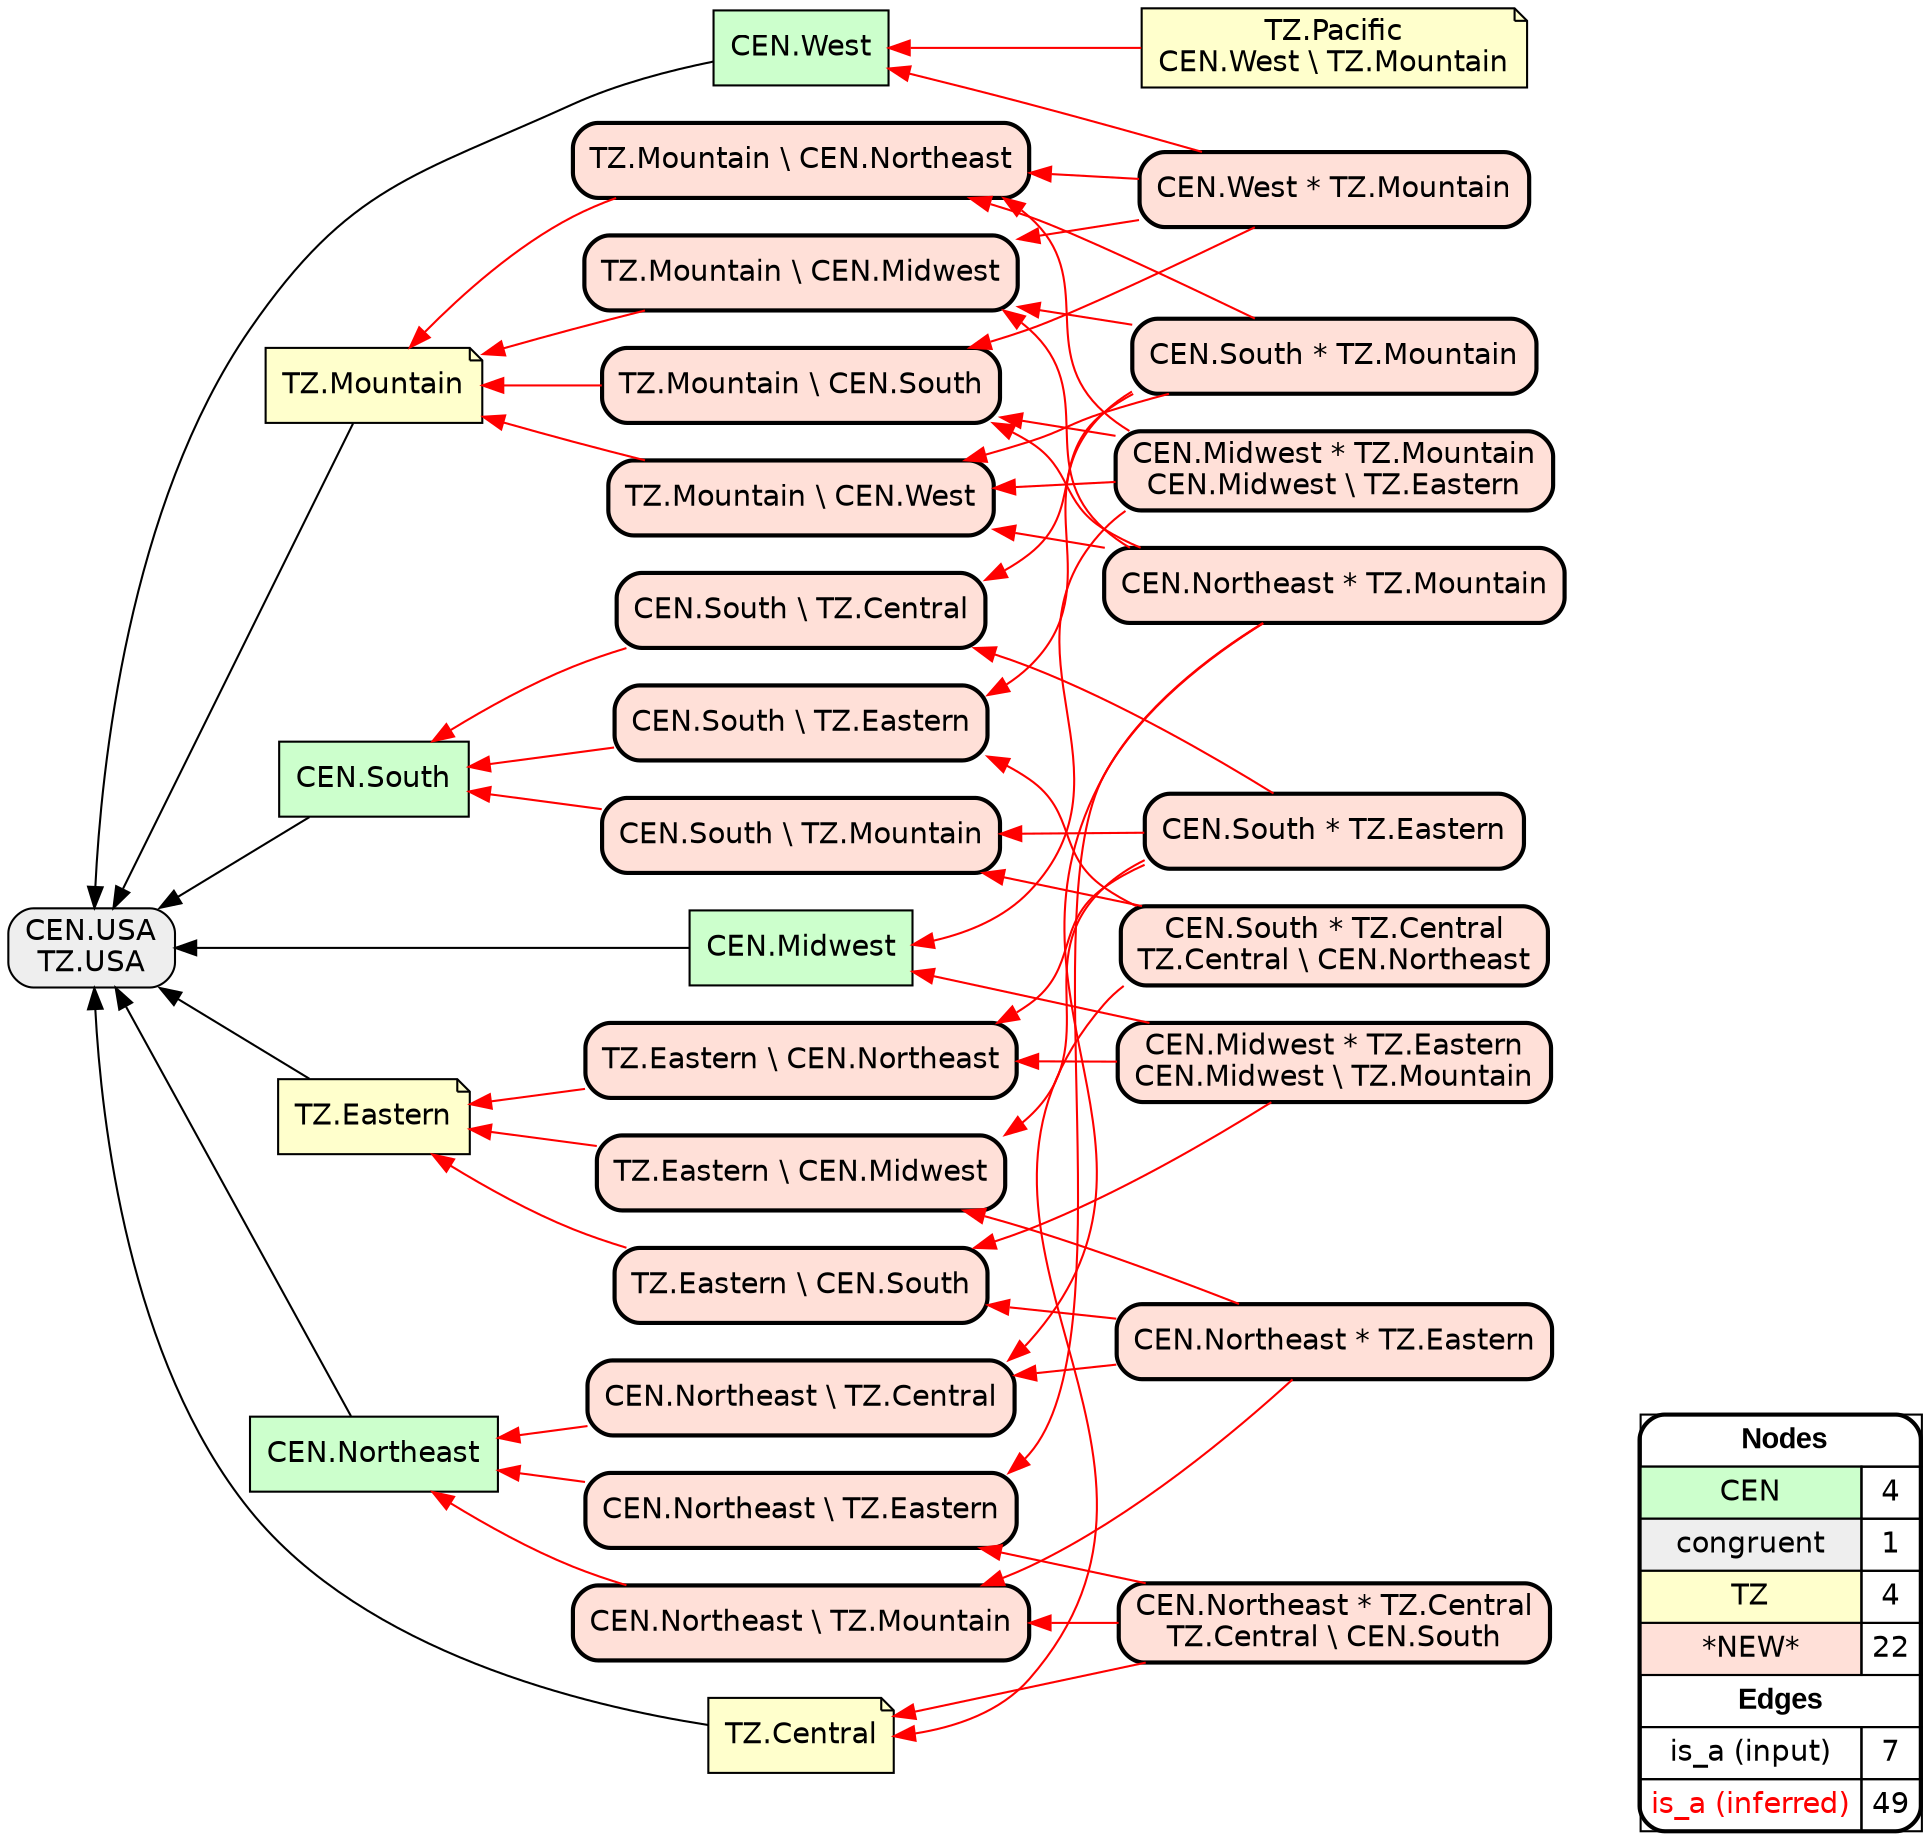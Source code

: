digraph{
rankdir=RL
node[shape=box style=filled fillcolor="#CCFFCC" fontname="helvetica"] 
"CEN.Midwest"
"CEN.West"
"CEN.Northeast"
"CEN.South"
node[shape=box style="filled,rounded" fillcolor="#EEEEEE" fontname="helvetica"] 
"CEN.USA\nTZ.USA"
node[shape=note style=filled fillcolor="#FFFFCC" fontname="helvetica"] 
"TZ.Mountain"
"TZ.Eastern"
"TZ.Central"
"TZ.Pacific\nCEN.West \\ TZ.Mountain"
node[shape=box style="filled,rounded,bold" fillcolor="#FFE0D8" fontname="helvetica"] 
"CEN.Midwest * TZ.Eastern\nCEN.Midwest \\ TZ.Mountain"
"TZ.Mountain \\ CEN.Northeast"
"CEN.Northeast \\ TZ.Mountain"
"CEN.South * TZ.Eastern"
"CEN.South \\ TZ.Eastern"
"CEN.South * TZ.Mountain"
"CEN.Northeast \\ TZ.Central"
"TZ.Eastern \\ CEN.Midwest"
"CEN.Northeast * TZ.Eastern"
"TZ.Mountain \\ CEN.West"
"CEN.Midwest * TZ.Mountain\nCEN.Midwest \\ TZ.Eastern"
"TZ.Mountain \\ CEN.Midwest"
"CEN.Northeast \\ TZ.Eastern"
"CEN.South \\ TZ.Mountain"
"CEN.West * TZ.Mountain"
"TZ.Eastern \\ CEN.Northeast"
"CEN.Northeast * TZ.Central\nTZ.Central \\ CEN.South"
"TZ.Mountain \\ CEN.South"
"CEN.Northeast * TZ.Mountain"
"CEN.South \\ TZ.Central"
"CEN.South * TZ.Central\nTZ.Central \\ CEN.Northeast"
"TZ.Eastern \\ CEN.South"
edge[arrowhead=normal style=dotted color="#000000" constraint=true penwidth=1]
edge[arrowhead=normal style=solid color="#000000" constraint=true penwidth=1]
"CEN.South" -> "CEN.USA\nTZ.USA"
"TZ.Mountain" -> "CEN.USA\nTZ.USA"
"CEN.Midwest" -> "CEN.USA\nTZ.USA"
"CEN.West" -> "CEN.USA\nTZ.USA"
"TZ.Central" -> "CEN.USA\nTZ.USA"
"TZ.Eastern" -> "CEN.USA\nTZ.USA"
"CEN.Northeast" -> "CEN.USA\nTZ.USA"
edge[arrowhead=normal style=solid color="#FF0000" constraint=true penwidth=1]
"CEN.West * TZ.Mountain" -> "TZ.Mountain \\ CEN.Midwest"
"CEN.Northeast * TZ.Eastern" -> "CEN.Northeast \\ TZ.Central"
"CEN.Northeast * TZ.Mountain" -> "CEN.Northeast \\ TZ.Eastern"
"TZ.Mountain \\ CEN.South" -> "TZ.Mountain"
"CEN.Northeast \\ TZ.Mountain" -> "CEN.Northeast"
"CEN.South \\ TZ.Central" -> "CEN.South"
"TZ.Mountain \\ CEN.Northeast" -> "TZ.Mountain"
"CEN.South * TZ.Eastern" -> "CEN.South \\ TZ.Mountain"
"CEN.Northeast * TZ.Mountain" -> "CEN.Northeast \\ TZ.Central"
"CEN.Midwest * TZ.Mountain\nCEN.Midwest \\ TZ.Eastern" -> "TZ.Mountain \\ CEN.Northeast"
"CEN.Northeast * TZ.Mountain" -> "TZ.Mountain \\ CEN.South"
"CEN.Northeast \\ TZ.Central" -> "CEN.Northeast"
"CEN.Midwest * TZ.Mountain\nCEN.Midwest \\ TZ.Eastern" -> "TZ.Mountain \\ CEN.West"
"TZ.Pacific\nCEN.West \\ TZ.Mountain" -> "CEN.West"
"CEN.South * TZ.Central\nTZ.Central \\ CEN.Northeast" -> "CEN.South \\ TZ.Mountain"
"TZ.Eastern \\ CEN.Midwest" -> "TZ.Eastern"
"CEN.Northeast * TZ.Eastern" -> "CEN.Northeast \\ TZ.Mountain"
"CEN.Midwest * TZ.Eastern\nCEN.Midwest \\ TZ.Mountain" -> "TZ.Eastern \\ CEN.Northeast"
"CEN.South * TZ.Central\nTZ.Central \\ CEN.Northeast" -> "TZ.Central"
"CEN.South * TZ.Mountain" -> "CEN.South \\ TZ.Eastern"
"CEN.Midwest * TZ.Mountain\nCEN.Midwest \\ TZ.Eastern" -> "TZ.Mountain \\ CEN.South"
"CEN.South * TZ.Mountain" -> "TZ.Mountain \\ CEN.Northeast"
"TZ.Mountain \\ CEN.West" -> "TZ.Mountain"
"CEN.West * TZ.Mountain" -> "CEN.West"
"CEN.Northeast \\ TZ.Eastern" -> "CEN.Northeast"
"CEN.South * TZ.Eastern" -> "TZ.Eastern \\ CEN.Midwest"
"CEN.Northeast * TZ.Central\nTZ.Central \\ CEN.South" -> "CEN.Northeast \\ TZ.Mountain"
"CEN.Northeast * TZ.Central\nTZ.Central \\ CEN.South" -> "CEN.Northeast \\ TZ.Eastern"
"CEN.Northeast * TZ.Mountain" -> "TZ.Mountain \\ CEN.Midwest"
"TZ.Eastern \\ CEN.Northeast" -> "TZ.Eastern"
"CEN.South * TZ.Central\nTZ.Central \\ CEN.Northeast" -> "CEN.South \\ TZ.Eastern"
"CEN.Midwest * TZ.Eastern\nCEN.Midwest \\ TZ.Mountain" -> "CEN.Midwest"
"CEN.West * TZ.Mountain" -> "TZ.Mountain \\ CEN.South"
"CEN.South \\ TZ.Mountain" -> "CEN.South"
"CEN.Northeast * TZ.Eastern" -> "TZ.Eastern \\ CEN.Midwest"
"CEN.Midwest * TZ.Mountain\nCEN.Midwest \\ TZ.Eastern" -> "CEN.Midwest"
"CEN.South * TZ.Eastern" -> "CEN.South \\ TZ.Central"
"CEN.South * TZ.Eastern" -> "TZ.Eastern \\ CEN.Northeast"
"CEN.Northeast * TZ.Mountain" -> "TZ.Mountain \\ CEN.West"
"CEN.South * TZ.Mountain" -> "TZ.Mountain \\ CEN.West"
"TZ.Eastern \\ CEN.South" -> "TZ.Eastern"
"CEN.Midwest * TZ.Eastern\nCEN.Midwest \\ TZ.Mountain" -> "TZ.Eastern \\ CEN.South"
"CEN.Northeast * TZ.Eastern" -> "TZ.Eastern \\ CEN.South"
"CEN.South * TZ.Mountain" -> "CEN.South \\ TZ.Central"
"CEN.West * TZ.Mountain" -> "TZ.Mountain \\ CEN.Northeast"
"CEN.South \\ TZ.Eastern" -> "CEN.South"
"TZ.Mountain \\ CEN.Midwest" -> "TZ.Mountain"
"CEN.Northeast * TZ.Central\nTZ.Central \\ CEN.South" -> "TZ.Central"
"CEN.South * TZ.Mountain" -> "TZ.Mountain \\ CEN.Midwest"
node[shape=box] 
{rank=source Legend [fillcolor= white margin=0 label=< 
 <TABLE BORDER="0" CELLBORDER="1" CELLSPACING="0" CELLPADDING="4"> 
<TR> <TD COLSPAN="2"><font face="Arial Black"> Nodes</font></TD> </TR> 
<TR> 
 <TD bgcolor="#CCFFCC" fontname="helvetica">CEN</TD> 
 <TD>4</TD> 
 </TR> 
<TR> 
 <TD bgcolor="#EEEEEE" fontname="helvetica">congruent</TD> 
 <TD>1</TD> 
 </TR> 
<TR> 
 <TD bgcolor="#FFFFCC" fontname="helvetica">TZ</TD> 
 <TD>4</TD> 
 </TR> 
<TR> 
 <TD bgcolor="#FFE0D8" fontname="helvetica">*NEW*</TD> 
 <TD>22</TD> 
 </TR> 
<TR> <TD COLSPAN="2"><font face = "Arial Black"> Edges </font></TD> </TR> 
<TR> 
 <TD><font color ="#000000">is_a (input)</font></TD><TD>7</TD>
</TR>
<TR> 
 <TD><font color ="#FF0000">is_a (inferred)</font></TD><TD>49</TD>
</TR>
</TABLE> 
 >] } 
}